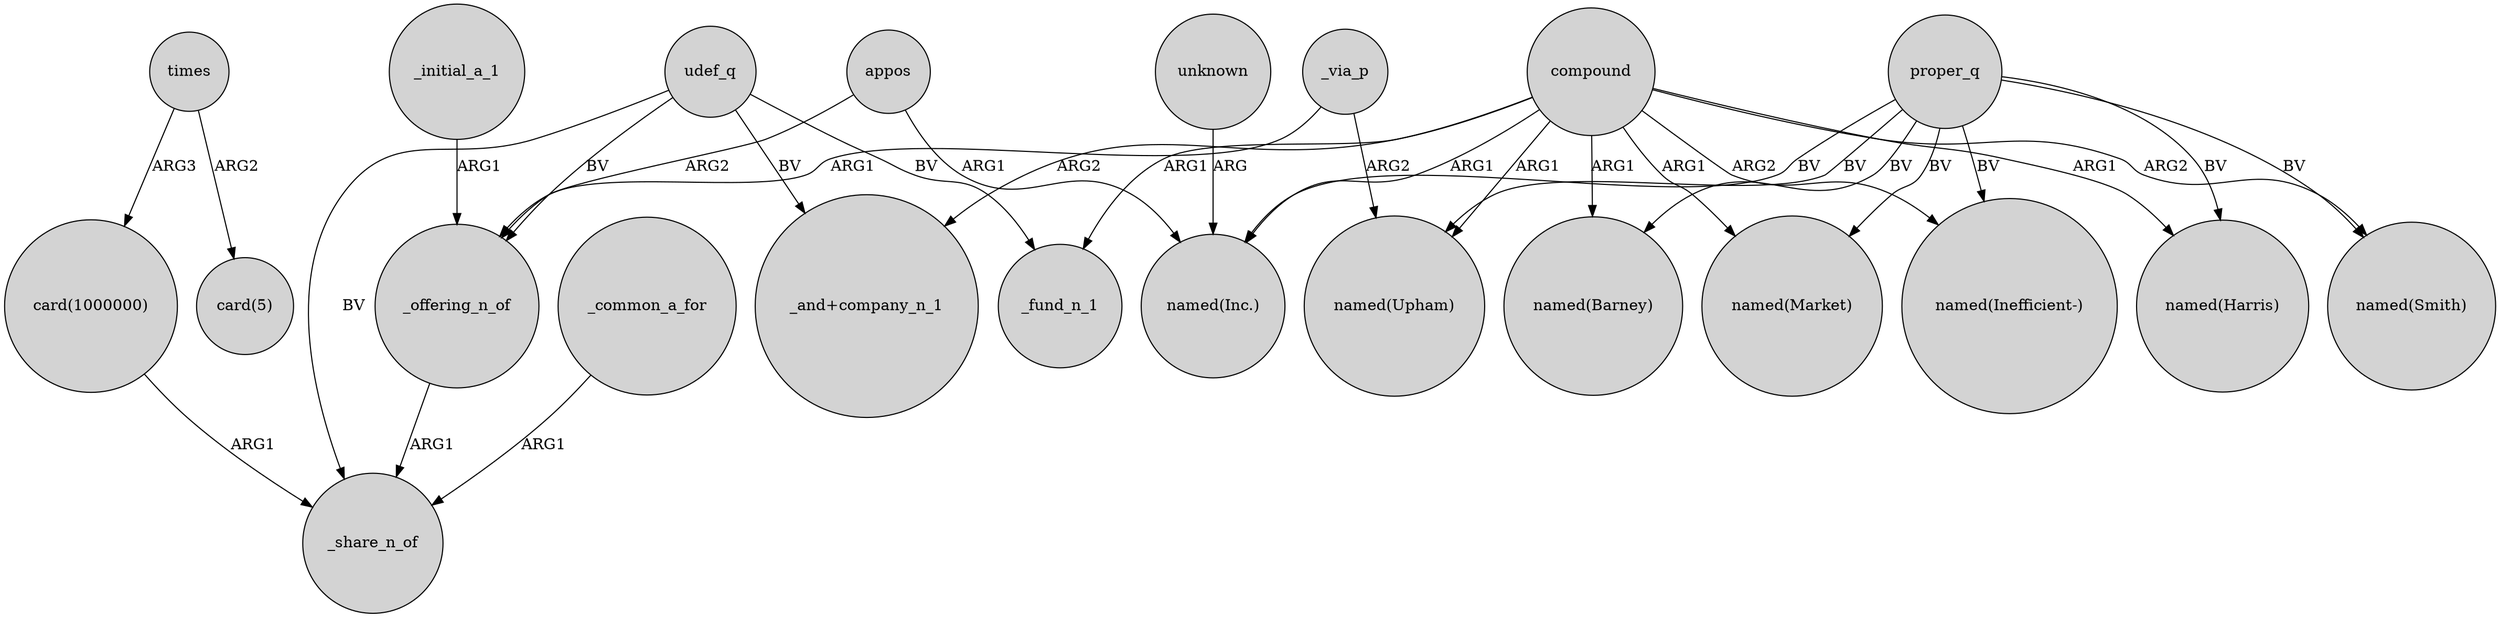 digraph {
	node [shape=circle style=filled]
	times -> "card(5)" [label=ARG2]
	proper_q -> "named(Inc.)" [label=BV]
	compound -> "named(Barney)" [label=ARG1]
	_via_p -> _offering_n_of [label=ARG1]
	compound -> "named(Smith)" [label=ARG2]
	_offering_n_of -> _share_n_of [label=ARG1]
	proper_q -> "named(Upham)" [label=BV]
	compound -> "named(Harris)" [label=ARG1]
	udef_q -> _offering_n_of [label=BV]
	compound -> "_and+company_n_1" [label=ARG2]
	compound -> "named(Inefficient-)" [label=ARG2]
	times -> "card(1000000)" [label=ARG3]
	proper_q -> "named(Inefficient-)" [label=BV]
	unknown -> "named(Inc.)" [label=ARG]
	udef_q -> _fund_n_1 [label=BV]
	_common_a_for -> _share_n_of [label=ARG1]
	udef_q -> _share_n_of [label=BV]
	"card(1000000)" -> _share_n_of [label=ARG1]
	proper_q -> "named(Barney)" [label=BV]
	udef_q -> "_and+company_n_1" [label=BV]
	proper_q -> "named(Market)" [label=BV]
	_via_p -> "named(Upham)" [label=ARG2]
	appos -> "named(Inc.)" [label=ARG1]
	appos -> _offering_n_of [label=ARG2]
	compound -> "named(Market)" [label=ARG1]
	proper_q -> "named(Harris)" [label=BV]
	proper_q -> "named(Smith)" [label=BV]
	_initial_a_1 -> _offering_n_of [label=ARG1]
	compound -> "named(Upham)" [label=ARG1]
	compound -> _fund_n_1 [label=ARG1]
	compound -> "named(Inc.)" [label=ARG1]
}
